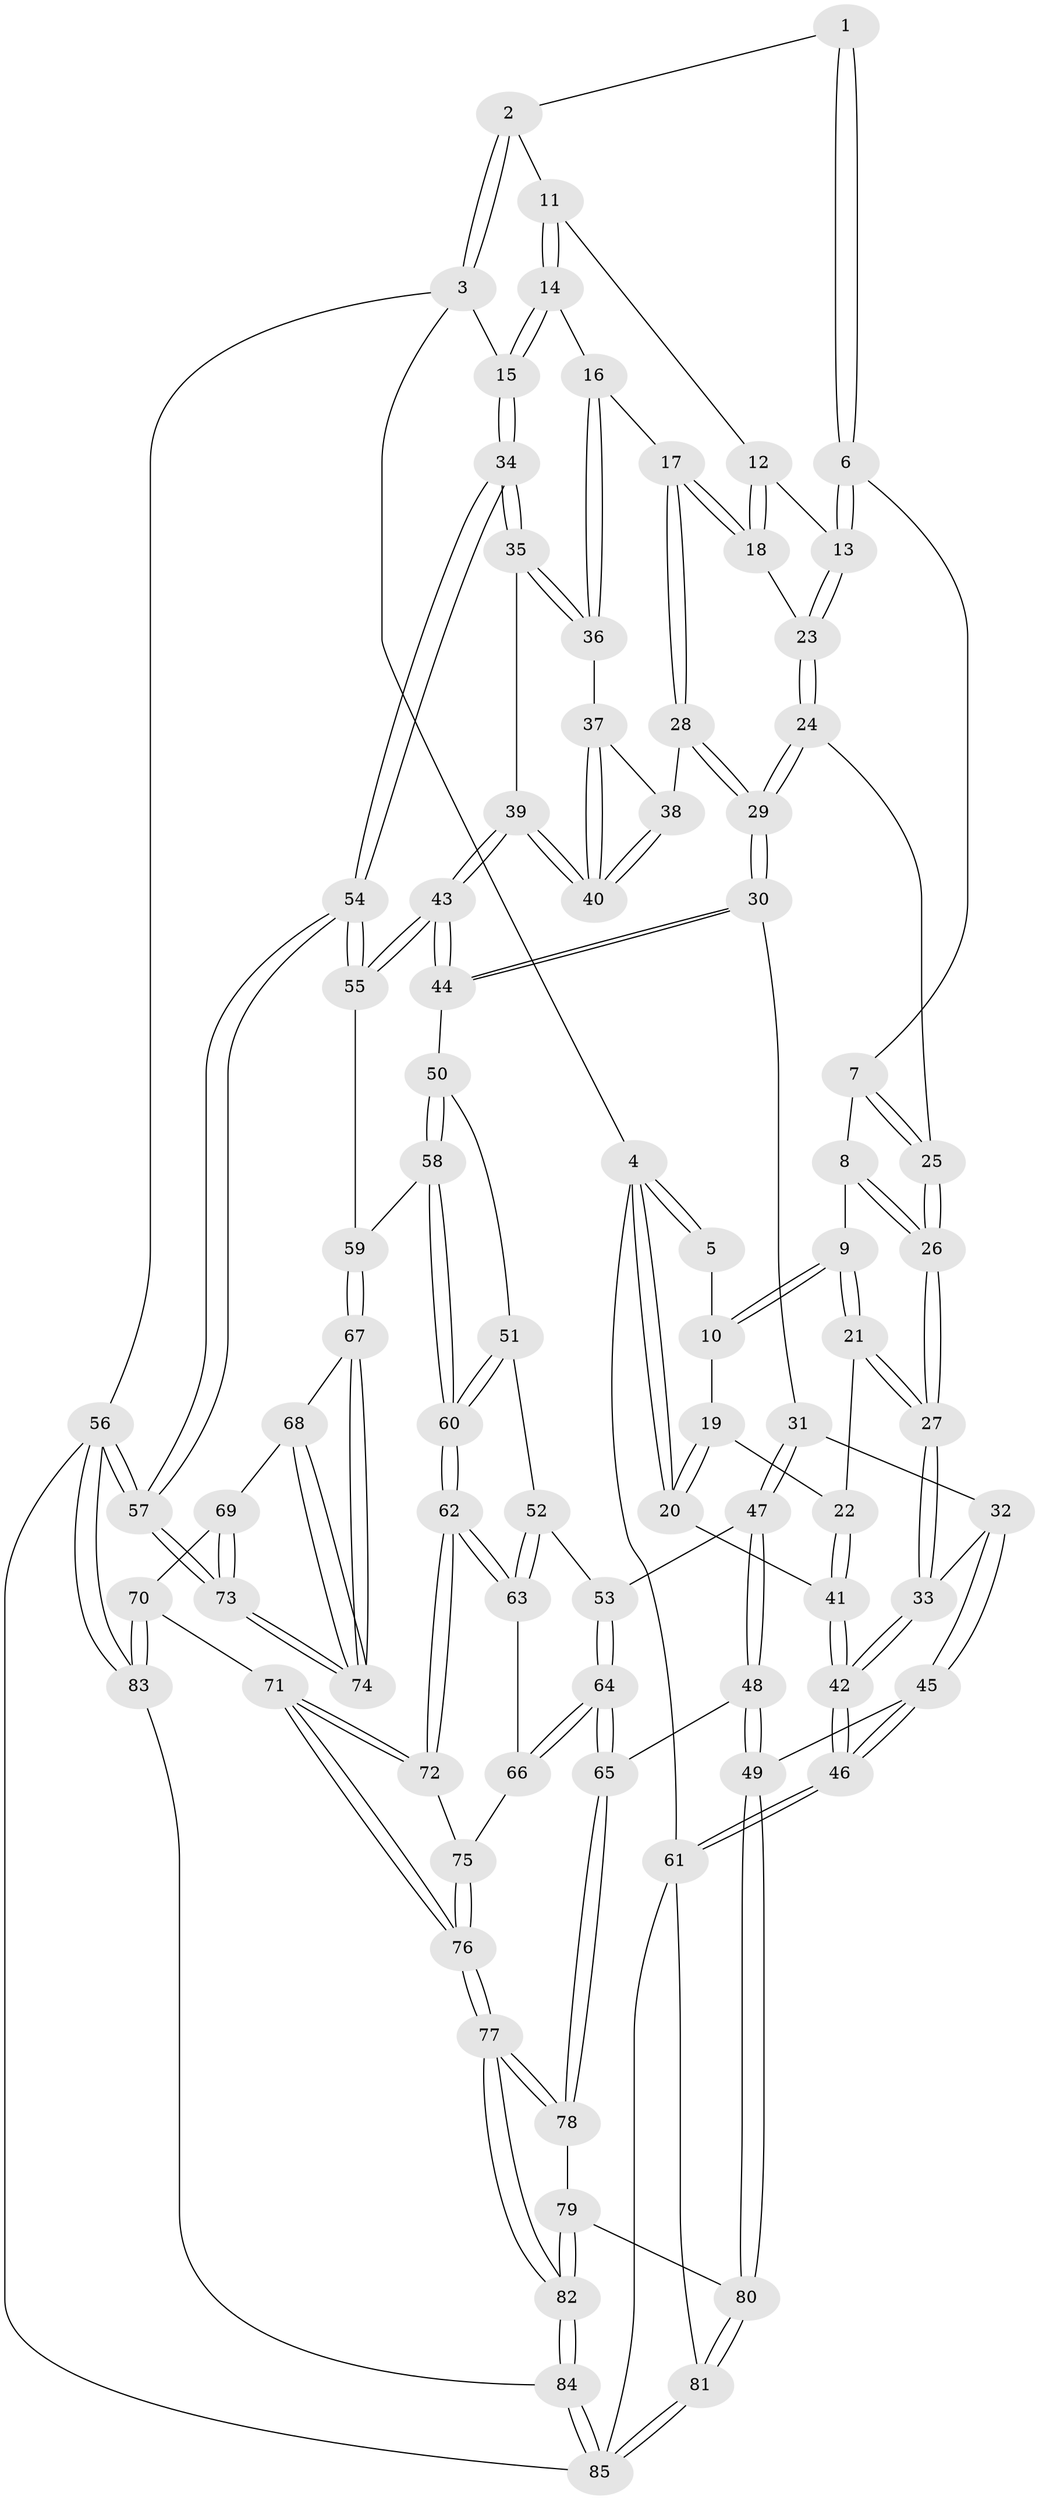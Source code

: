 // coarse degree distribution, {4: 0.3220338983050847, 5: 0.4067796610169492, 3: 0.1016949152542373, 7: 0.03389830508474576, 6: 0.13559322033898305}
// Generated by graph-tools (version 1.1) at 2025/05/03/04/25 22:05:59]
// undirected, 85 vertices, 209 edges
graph export_dot {
graph [start="1"]
  node [color=gray90,style=filled];
  1 [pos="+0.49250235985861435+0"];
  2 [pos="+0.6570726609307719+0"];
  3 [pos="+1+0"];
  4 [pos="+0+0"];
  5 [pos="+0.1805454946909724+0"];
  6 [pos="+0.4270401075171124+0.060016627220350824"];
  7 [pos="+0.4117582819138125+0.06902018317589388"];
  8 [pos="+0.3344667654715281+0.10950527228175916"];
  9 [pos="+0.2721393742712151+0.0950548574837466"];
  10 [pos="+0.21398530952231562+0.03374587127967579"];
  11 [pos="+0.6627352352363467+0"];
  12 [pos="+0.6600007544642179+0.007004499840692319"];
  13 [pos="+0.48441032850202564+0.12186608862779502"];
  14 [pos="+0.869921944071846+0.14993614556956975"];
  15 [pos="+1+0"];
  16 [pos="+0.8556570383311654+0.16711310732200696"];
  17 [pos="+0.707113767871203+0.20180679919130973"];
  18 [pos="+0.6659430921744758+0.13079455371432636"];
  19 [pos="+0.14019101921577742+0.07474976222577677"];
  20 [pos="+0+0"];
  21 [pos="+0.16266810650610308+0.2285250922009306"];
  22 [pos="+0.047315154106493756+0.23238065850087056"];
  23 [pos="+0.48545434540373716+0.12317214949402015"];
  24 [pos="+0.49535731824261514+0.21349611859127585"];
  25 [pos="+0.41484637521787954+0.23711631574672853"];
  26 [pos="+0.3351691529822191+0.27354956715194234"];
  27 [pos="+0.31688131280109827+0.3171337146555377"];
  28 [pos="+0.6457593465575254+0.3253062524108684"];
  29 [pos="+0.604839270617887+0.35722834649817503"];
  30 [pos="+0.5814043975865637+0.40230593859069413"];
  31 [pos="+0.4025309627387397+0.4168147128496823"];
  32 [pos="+0.38533194631391166+0.41190135220206503"];
  33 [pos="+0.32407109850057225+0.3478915816086578"];
  34 [pos="+1+0.39172208842876066"];
  35 [pos="+0.992591451343419+0.40582912007945776"];
  36 [pos="+0.8905636759614258+0.2672175371095809"];
  37 [pos="+0.8243971542107427+0.32391837483048463"];
  38 [pos="+0.6620100279942407+0.330393787027743"];
  39 [pos="+0.9038285774180672+0.4630335074806233"];
  40 [pos="+0.8506063144172765+0.4227749375790518"];
  41 [pos="+0+0.3133754318615849"];
  42 [pos="+0+0.5370075527423632"];
  43 [pos="+0.8649206818418431+0.5311320265161822"];
  44 [pos="+0.5925513020091979+0.43179154711157264"];
  45 [pos="+0.17203588712848097+0.6655598244673322"];
  46 [pos="+0+0.5988368129937665"];
  47 [pos="+0.41204536603855557+0.5495224705475797"];
  48 [pos="+0.23075495918998534+0.694078403733075"];
  49 [pos="+0.2090023240908619+0.6912206721544464"];
  50 [pos="+0.5957722874558804+0.4865809219387434"];
  51 [pos="+0.5822857804736356+0.5213489507186164"];
  52 [pos="+0.5147046797698606+0.6128214424044397"];
  53 [pos="+0.4570673611126928+0.6305426821417633"];
  54 [pos="+1+0.7542167640782454"];
  55 [pos="+0.858083852468517+0.5927775294031454"];
  56 [pos="+1+1"];
  57 [pos="+1+1"];
  58 [pos="+0.7008297927812275+0.5934038127796396"];
  59 [pos="+0.8366967463838738+0.6206526509209485"];
  60 [pos="+0.639670864184125+0.7163879859959776"];
  61 [pos="+0+0.6363426103820273"];
  62 [pos="+0.6349190315688564+0.7600128603294878"];
  63 [pos="+0.5731363392661852+0.711507438542209"];
  64 [pos="+0.4040094635121114+0.7003307415553293"];
  65 [pos="+0.3401133268169802+0.7225526729251124"];
  66 [pos="+0.4353641888947976+0.716292332532767"];
  67 [pos="+0.8299792451785115+0.6563477050223279"];
  68 [pos="+0.6921276595904344+0.79106997952054"];
  69 [pos="+0.6851309290237395+0.7954547573568843"];
  70 [pos="+0.6705967297589529+0.7999893959173429"];
  71 [pos="+0.6488506500471871+0.7935436313937925"];
  72 [pos="+0.6486822905762372+0.7932055411680975"];
  73 [pos="+1+1"];
  74 [pos="+0.9387581206803334+0.8184890231072778"];
  75 [pos="+0.4502761415663463+0.7318717968696223"];
  76 [pos="+0.5397203097361299+0.8662682100454631"];
  77 [pos="+0.5042332289661529+0.9060711182905342"];
  78 [pos="+0.39153967871320294+0.8299912195650495"];
  79 [pos="+0.3332340895994247+0.8988015385526734"];
  80 [pos="+0.24094447074354322+0.9457489467369113"];
  81 [pos="+0.200699867925883+1"];
  82 [pos="+0.4918389021275617+0.9856760999241447"];
  83 [pos="+0.7950254881238875+1"];
  84 [pos="+0.4864866917360842+1"];
  85 [pos="+0.2171357086886049+1"];
  1 -- 2;
  1 -- 6;
  1 -- 6;
  2 -- 3;
  2 -- 3;
  2 -- 11;
  3 -- 4;
  3 -- 15;
  3 -- 56;
  4 -- 5;
  4 -- 5;
  4 -- 20;
  4 -- 20;
  4 -- 61;
  5 -- 10;
  6 -- 7;
  6 -- 13;
  6 -- 13;
  7 -- 8;
  7 -- 25;
  7 -- 25;
  8 -- 9;
  8 -- 26;
  8 -- 26;
  9 -- 10;
  9 -- 10;
  9 -- 21;
  9 -- 21;
  10 -- 19;
  11 -- 12;
  11 -- 14;
  11 -- 14;
  12 -- 13;
  12 -- 18;
  12 -- 18;
  13 -- 23;
  13 -- 23;
  14 -- 15;
  14 -- 15;
  14 -- 16;
  15 -- 34;
  15 -- 34;
  16 -- 17;
  16 -- 36;
  16 -- 36;
  17 -- 18;
  17 -- 18;
  17 -- 28;
  17 -- 28;
  18 -- 23;
  19 -- 20;
  19 -- 20;
  19 -- 22;
  20 -- 41;
  21 -- 22;
  21 -- 27;
  21 -- 27;
  22 -- 41;
  22 -- 41;
  23 -- 24;
  23 -- 24;
  24 -- 25;
  24 -- 29;
  24 -- 29;
  25 -- 26;
  25 -- 26;
  26 -- 27;
  26 -- 27;
  27 -- 33;
  27 -- 33;
  28 -- 29;
  28 -- 29;
  28 -- 38;
  29 -- 30;
  29 -- 30;
  30 -- 31;
  30 -- 44;
  30 -- 44;
  31 -- 32;
  31 -- 47;
  31 -- 47;
  32 -- 33;
  32 -- 45;
  32 -- 45;
  33 -- 42;
  33 -- 42;
  34 -- 35;
  34 -- 35;
  34 -- 54;
  34 -- 54;
  35 -- 36;
  35 -- 36;
  35 -- 39;
  36 -- 37;
  37 -- 38;
  37 -- 40;
  37 -- 40;
  38 -- 40;
  38 -- 40;
  39 -- 40;
  39 -- 40;
  39 -- 43;
  39 -- 43;
  41 -- 42;
  41 -- 42;
  42 -- 46;
  42 -- 46;
  43 -- 44;
  43 -- 44;
  43 -- 55;
  43 -- 55;
  44 -- 50;
  45 -- 46;
  45 -- 46;
  45 -- 49;
  46 -- 61;
  46 -- 61;
  47 -- 48;
  47 -- 48;
  47 -- 53;
  48 -- 49;
  48 -- 49;
  48 -- 65;
  49 -- 80;
  49 -- 80;
  50 -- 51;
  50 -- 58;
  50 -- 58;
  51 -- 52;
  51 -- 60;
  51 -- 60;
  52 -- 53;
  52 -- 63;
  52 -- 63;
  53 -- 64;
  53 -- 64;
  54 -- 55;
  54 -- 55;
  54 -- 57;
  54 -- 57;
  55 -- 59;
  56 -- 57;
  56 -- 57;
  56 -- 83;
  56 -- 83;
  56 -- 85;
  57 -- 73;
  57 -- 73;
  58 -- 59;
  58 -- 60;
  58 -- 60;
  59 -- 67;
  59 -- 67;
  60 -- 62;
  60 -- 62;
  61 -- 81;
  61 -- 85;
  62 -- 63;
  62 -- 63;
  62 -- 72;
  62 -- 72;
  63 -- 66;
  64 -- 65;
  64 -- 65;
  64 -- 66;
  64 -- 66;
  65 -- 78;
  65 -- 78;
  66 -- 75;
  67 -- 68;
  67 -- 74;
  67 -- 74;
  68 -- 69;
  68 -- 74;
  68 -- 74;
  69 -- 70;
  69 -- 73;
  69 -- 73;
  70 -- 71;
  70 -- 83;
  70 -- 83;
  71 -- 72;
  71 -- 72;
  71 -- 76;
  71 -- 76;
  72 -- 75;
  73 -- 74;
  73 -- 74;
  75 -- 76;
  75 -- 76;
  76 -- 77;
  76 -- 77;
  77 -- 78;
  77 -- 78;
  77 -- 82;
  77 -- 82;
  78 -- 79;
  79 -- 80;
  79 -- 82;
  79 -- 82;
  80 -- 81;
  80 -- 81;
  81 -- 85;
  81 -- 85;
  82 -- 84;
  82 -- 84;
  83 -- 84;
  84 -- 85;
  84 -- 85;
}
